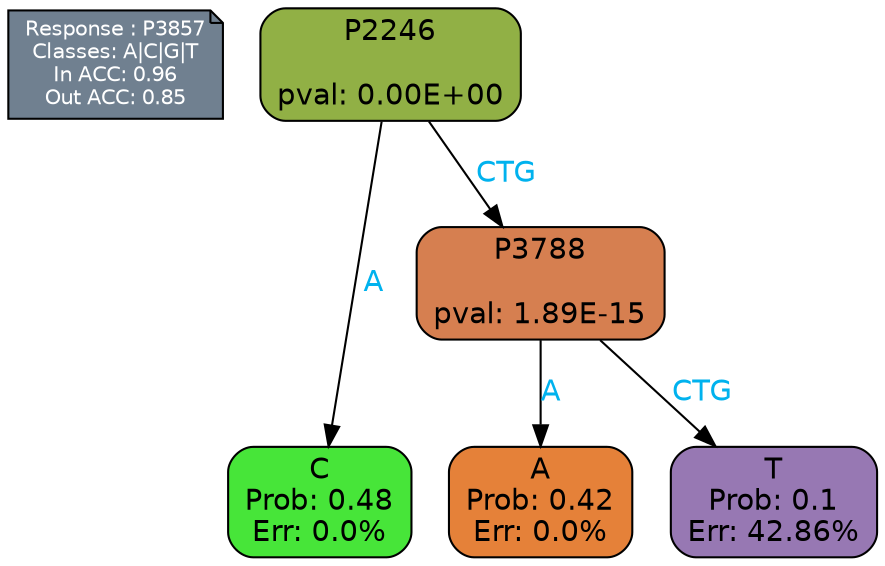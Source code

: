 digraph Tree {
node [shape=box, style="filled, rounded", color="black", fontname=helvetica] ;
graph [ranksep=equally, splines=polylines, bgcolor=transparent, dpi=600] ;
edge [fontname=helvetica] ;
LEGEND [label="Response : P3857
Classes: A|C|G|T
In ACC: 0.96
Out ACC: 0.85
",shape=note,align=left,style=filled,fillcolor="slategray",fontcolor="white",fontsize=10];1 [label="P2246

pval: 0.00E+00", fillcolor="#91b045"] ;
2 [label="C
Prob: 0.48
Err: 0.0%", fillcolor="#47e539"] ;
3 [label="P3788

pval: 1.89E-15", fillcolor="#d67f50"] ;
4 [label="A
Prob: 0.42
Err: 0.0%", fillcolor="#e58139"] ;
5 [label="T
Prob: 0.1
Err: 42.86%", fillcolor="#9778b3"] ;
1 -> 2 [label="A",fontcolor=deepskyblue2] ;
1 -> 3 [label="CTG",fontcolor=deepskyblue2] ;
3 -> 4 [label="A",fontcolor=deepskyblue2] ;
3 -> 5 [label="CTG",fontcolor=deepskyblue2] ;
{rank = same; 2;4;5;}{rank = same; LEGEND;1;}}